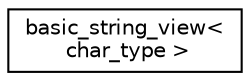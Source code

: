 digraph "Иерархия классов. Графический вид."
{
  edge [fontname="Helvetica",fontsize="10",labelfontname="Helvetica",labelfontsize="10"];
  node [fontname="Helvetica",fontsize="10",shape=record];
  rankdir="LR";
  Node0 [label="basic_string_view\<\l char_type \>",height=0.2,width=0.4,color="black", fillcolor="white", style="filled",URL="$classbasic__string__view.html"];
}
